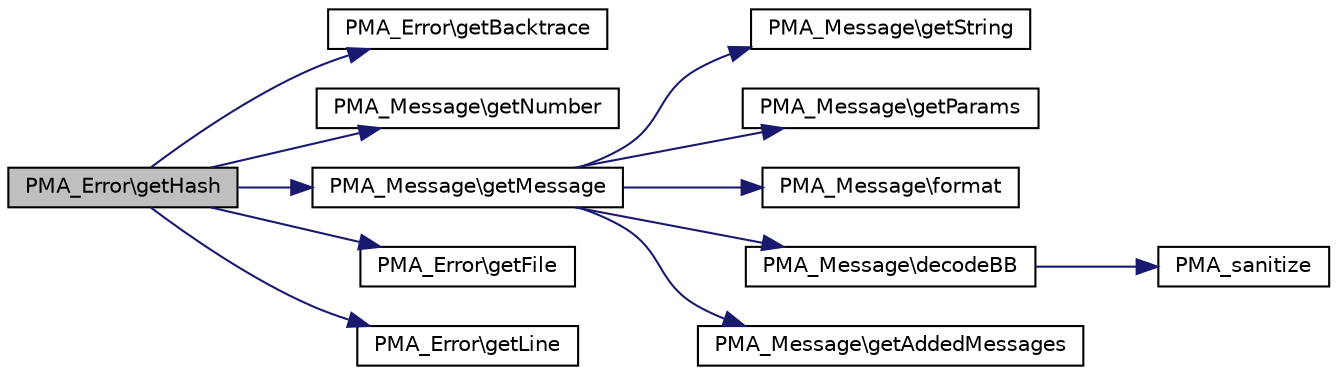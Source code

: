 digraph G
{
  edge [fontname="Helvetica",fontsize="10",labelfontname="Helvetica",labelfontsize="10"];
  node [fontname="Helvetica",fontsize="10",shape=record];
  rankdir="LR";
  Node1 [label="PMA_Error\\getHash",height=0.2,width=0.4,color="black", fillcolor="grey75", style="filled" fontcolor="black"];
  Node1 -> Node2 [color="midnightblue",fontsize="10",style="solid",fontname="Helvetica"];
  Node2 [label="PMA_Error\\getBacktrace",height=0.2,width=0.4,color="black", fillcolor="white", style="filled",URL="$classPMA__Error.html#a34aff9067df24b1f5ff85171621dc491",tooltip="returns PMA_Error::$_backtrace"];
  Node1 -> Node3 [color="midnightblue",fontsize="10",style="solid",fontname="Helvetica"];
  Node3 [label="PMA_Message\\getNumber",height=0.2,width=0.4,color="black", fillcolor="white", style="filled",URL="$classPMA__Message.html#a918f3e3a5db16eb9e412d62ee7bc5d0b",tooltip="returns PMA_Message::$_number"];
  Node1 -> Node4 [color="midnightblue",fontsize="10",style="solid",fontname="Helvetica"];
  Node4 [label="PMA_Message\\getMessage",height=0.2,width=0.4,color="black", fillcolor="white", style="filled",URL="$classPMA__Message.html#adadba6b61ece9b12e5947c447ed021d0",tooltip="returns compiled message"];
  Node4 -> Node5 [color="midnightblue",fontsize="10",style="solid",fontname="Helvetica"];
  Node5 [label="PMA_Message\\getString",height=0.2,width=0.4,color="black", fillcolor="white", style="filled",URL="$classPMA__Message.html#a9b36165053e47d3f7f18d2f6bbfc4c94",tooltip="returns PMA_Message::$_string"];
  Node4 -> Node6 [color="midnightblue",fontsize="10",style="solid",fontname="Helvetica"];
  Node6 [label="PMA_Message\\getParams",height=0.2,width=0.4,color="black", fillcolor="white", style="filled",URL="$classPMA__Message.html#a1698f85c17b8a4fc9563d4048f5eb705",tooltip="return all parameters"];
  Node4 -> Node7 [color="midnightblue",fontsize="10",style="solid",fontname="Helvetica"];
  Node7 [label="PMA_Message\\format",height=0.2,width=0.4,color="black", fillcolor="white", style="filled",URL="$classPMA__Message.html#a1c2f49166dc6b960ffcf2245f719efe8",tooltip="wrapper for sprintf()"];
  Node4 -> Node8 [color="midnightblue",fontsize="10",style="solid",fontname="Helvetica"];
  Node8 [label="PMA_Message\\decodeBB",height=0.2,width=0.4,color="black", fillcolor="white", style="filled",URL="$classPMA__Message.html#a960f1e23184765eb1a919479dd66914e",tooltip="decode $message, taking into account our special codes for formatting"];
  Node8 -> Node9 [color="midnightblue",fontsize="10",style="solid",fontname="Helvetica"];
  Node9 [label="PMA_sanitize",height=0.2,width=0.4,color="black", fillcolor="white", style="filled",URL="$sanitizing_8lib_8php.html#ac0444f97c4d50f0e109dc0ec5d86b665",tooltip="Sanitizes $message, taking into account our special codes for formatting."];
  Node4 -> Node10 [color="midnightblue",fontsize="10",style="solid",fontname="Helvetica"];
  Node10 [label="PMA_Message\\getAddedMessages",height=0.2,width=0.4,color="black", fillcolor="white", style="filled",URL="$classPMA__Message.html#a39393d6b2c150792b0f24b29a7fcff1b",tooltip="return all added messages"];
  Node1 -> Node11 [color="midnightblue",fontsize="10",style="solid",fontname="Helvetica"];
  Node11 [label="PMA_Error\\getFile",height=0.2,width=0.4,color="black", fillcolor="white", style="filled",URL="$classPMA__Error.html#a4201f3b0d3b5e306c307f703c8a00690",tooltip="returns PMA_Error::$_file"];
  Node1 -> Node12 [color="midnightblue",fontsize="10",style="solid",fontname="Helvetica"];
  Node12 [label="PMA_Error\\getLine",height=0.2,width=0.4,color="black", fillcolor="white", style="filled",URL="$classPMA__Error.html#ae007bdfda4cd752a05ac0e8d1664ca84",tooltip="returns PMA_Error::$_line"];
}
